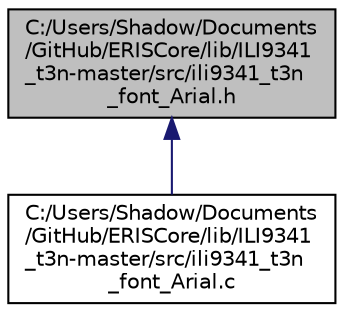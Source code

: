 digraph "C:/Users/Shadow/Documents/GitHub/ERISCore/lib/ILI9341_t3n-master/src/ili9341_t3n_font_Arial.h"
{
 // LATEX_PDF_SIZE
  edge [fontname="Helvetica",fontsize="10",labelfontname="Helvetica",labelfontsize="10"];
  node [fontname="Helvetica",fontsize="10",shape=record];
  Node1 [label="C:/Users/Shadow/Documents\l/GitHub/ERISCore/lib/ILI9341\l_t3n-master/src/ili9341_t3n\l_font_Arial.h",height=0.2,width=0.4,color="black", fillcolor="grey75", style="filled", fontcolor="black",tooltip=" "];
  Node1 -> Node2 [dir="back",color="midnightblue",fontsize="10",style="solid",fontname="Helvetica"];
  Node2 [label="C:/Users/Shadow/Documents\l/GitHub/ERISCore/lib/ILI9341\l_t3n-master/src/ili9341_t3n\l_font_Arial.c",height=0.2,width=0.4,color="black", fillcolor="white", style="filled",URL="$ili9341__t3n__font___arial_8c.html",tooltip=" "];
}
